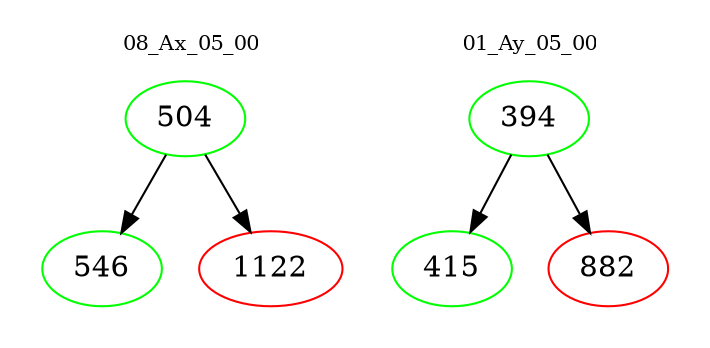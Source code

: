 digraph{
subgraph cluster_0 {
color = white
label = "08_Ax_05_00";
fontsize=10;
T0_504 [label="504", color="green"]
T0_504 -> T0_546 [color="black"]
T0_546 [label="546", color="green"]
T0_504 -> T0_1122 [color="black"]
T0_1122 [label="1122", color="red"]
}
subgraph cluster_1 {
color = white
label = "01_Ay_05_00";
fontsize=10;
T1_394 [label="394", color="green"]
T1_394 -> T1_415 [color="black"]
T1_415 [label="415", color="green"]
T1_394 -> T1_882 [color="black"]
T1_882 [label="882", color="red"]
}
}
